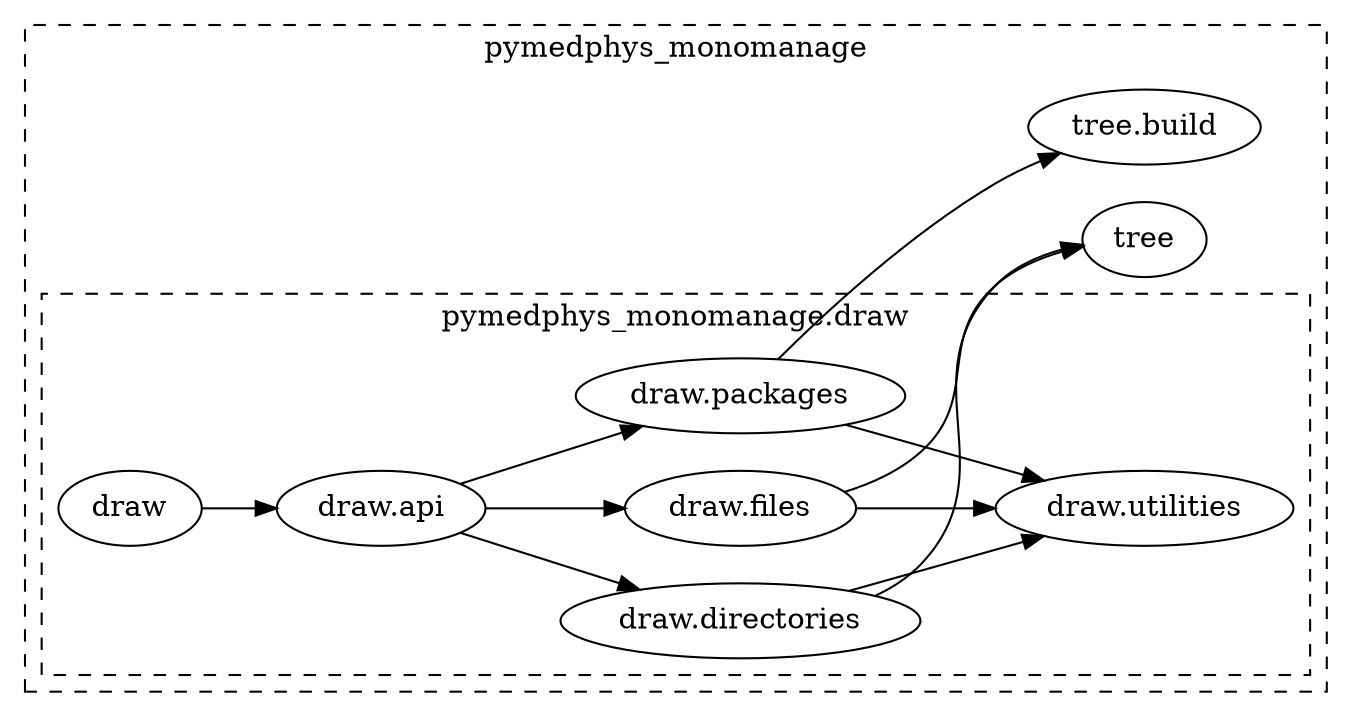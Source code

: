 strict digraph  {
    rankdir = LR;

    subgraph cluster_0 {
        "pymedphys_monomanage.tree.build";
"pymedphys_monomanage.tree";
        label = "pymedphys_monomanage";
        style = dashed;

        subgraph cluster_1 {
            { rank = same; "pymedphys_monomanage.draw.utilities"; }
            { rank = same; "pymedphys_monomanage.draw.directories"; "pymedphys_monomanage.draw.files"; "pymedphys_monomanage.draw.packages"; }
            { rank = same; "pymedphys_monomanage.draw.api"; }
            { rank = same; "pymedphys_monomanage.draw"; }

            label = "pymedphys_monomanage.draw"
        }
    }

    "pymedphys_monomanage.draw.api" [label="draw.api"];
    "pymedphys_monomanage.tree.build" [label="tree.build"];
    "pymedphys_monomanage.draw.directories" [label="draw.directories"];
    "pymedphys_monomanage.tree" [label="tree"];
    "pymedphys_monomanage.draw.utilities" [label="draw.utilities"];
    "pymedphys_monomanage.draw.files" [label="draw.files"];
    "pymedphys_monomanage.draw.packages" [label="draw.packages"];
    "pymedphys_monomanage.draw" [label="draw"];

    "pymedphys_monomanage.draw" -> "pymedphys_monomanage.draw.api";
    "pymedphys_monomanage.draw.api" -> "pymedphys_monomanage.draw.directories";
    "pymedphys_monomanage.draw.api" -> "pymedphys_monomanage.draw.files";
    "pymedphys_monomanage.draw.api" -> "pymedphys_monomanage.draw.packages";
    "pymedphys_monomanage.draw" -> "pymedphys_monomanage.draw.api";
    "pymedphys_monomanage.draw.directories" -> "pymedphys_monomanage.draw.utilities";
    "pymedphys_monomanage.draw.directories" -> "pymedphys_monomanage.tree";
    "pymedphys_monomanage.draw.api" -> "pymedphys_monomanage.draw.directories";
    "pymedphys_monomanage.draw.files" -> "pymedphys_monomanage.draw.utilities";
    "pymedphys_monomanage.draw.files" -> "pymedphys_monomanage.tree";
    "pymedphys_monomanage.draw.api" -> "pymedphys_monomanage.draw.files";
    "pymedphys_monomanage.draw.packages" -> "pymedphys_monomanage.draw.utilities";
    "pymedphys_monomanage.draw.packages" -> "pymedphys_monomanage.tree.build";
    "pymedphys_monomanage.draw.api" -> "pymedphys_monomanage.draw.packages";
    "pymedphys_monomanage.draw.directories" -> "pymedphys_monomanage.draw.utilities";
    "pymedphys_monomanage.draw.files" -> "pymedphys_monomanage.draw.utilities";
    "pymedphys_monomanage.draw.packages" -> "pymedphys_monomanage.draw.utilities";
}
